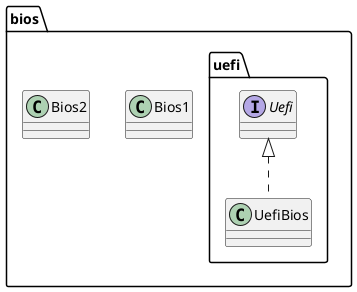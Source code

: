 @startuml uefi
package bios{
    class Bios1

    class Bios2

    package uefi{
        interface Uefi

        class UefiBios

        UefiBios .up.|> Uefi
    }
}


@enduml